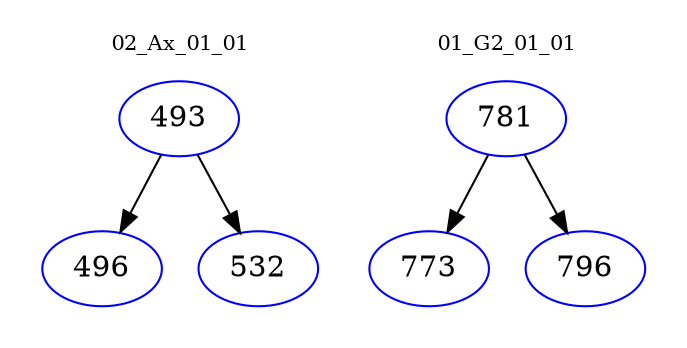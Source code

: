 digraph{
subgraph cluster_0 {
color = white
label = "02_Ax_01_01";
fontsize=10;
T0_493 [label="493", color="blue"]
T0_493 -> T0_496 [color="black"]
T0_496 [label="496", color="blue"]
T0_493 -> T0_532 [color="black"]
T0_532 [label="532", color="blue"]
}
subgraph cluster_1 {
color = white
label = "01_G2_01_01";
fontsize=10;
T1_781 [label="781", color="blue"]
T1_781 -> T1_773 [color="black"]
T1_773 [label="773", color="blue"]
T1_781 -> T1_796 [color="black"]
T1_796 [label="796", color="blue"]
}
}

